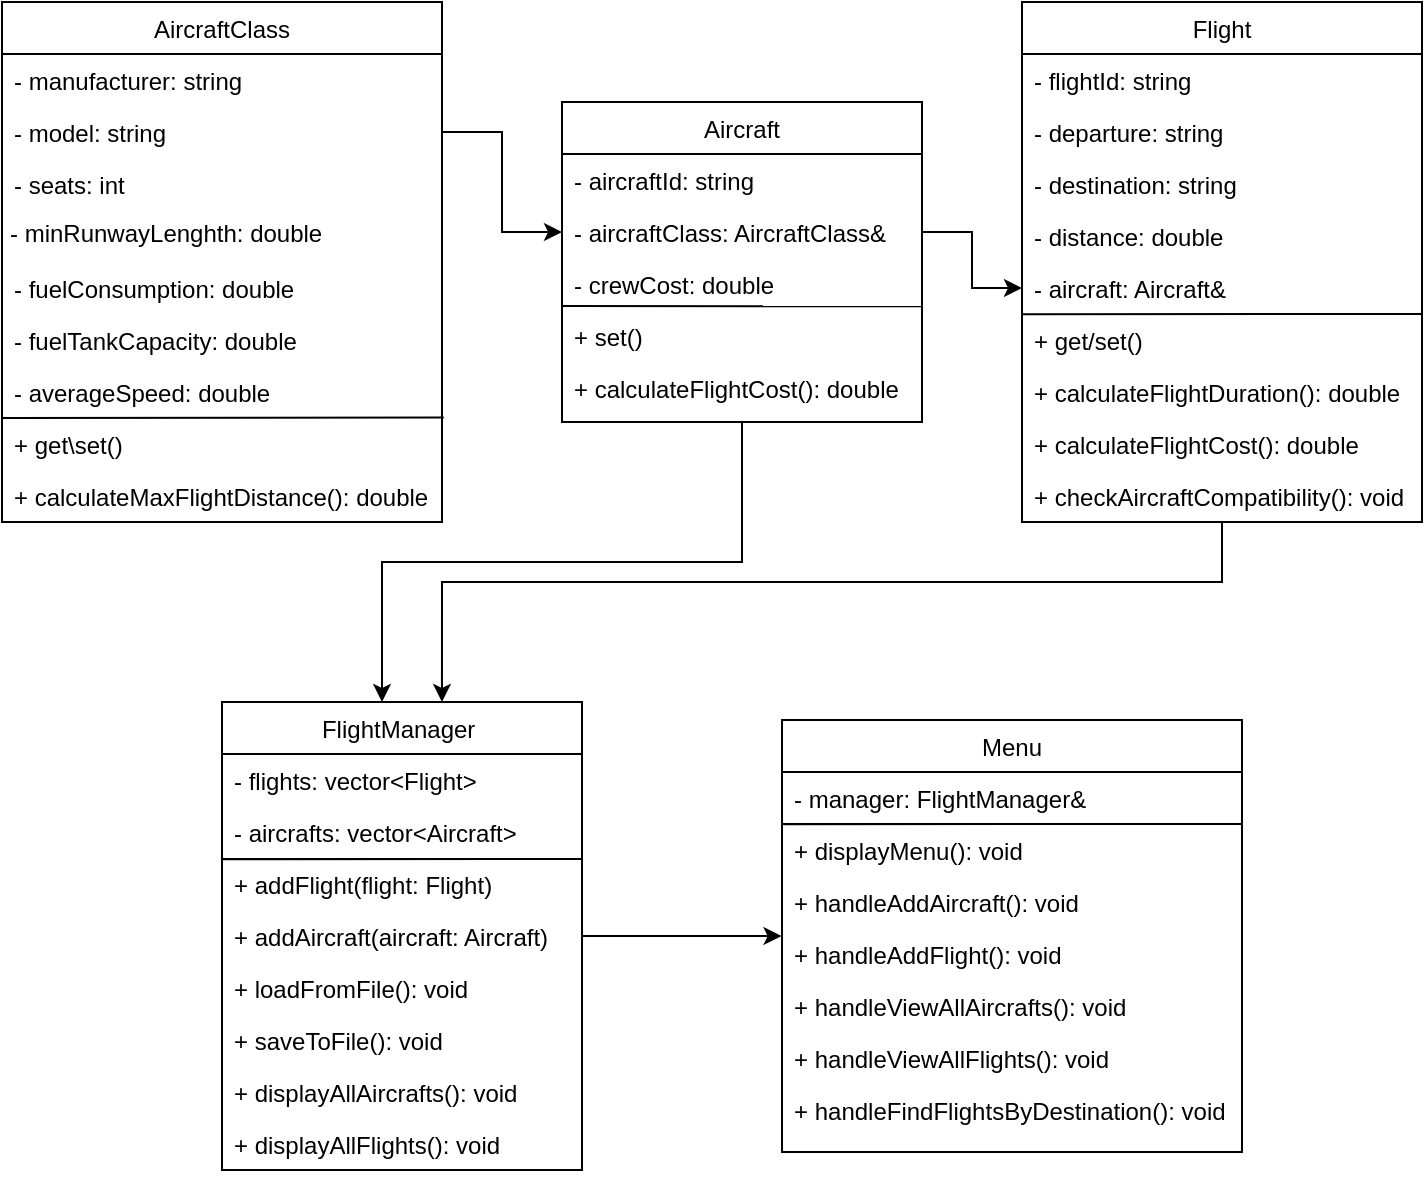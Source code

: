 <mxfile version="25.0.3">
  <diagram id="C5RBs43oDa-KdzZeNtuy" name="Page-1">
    <mxGraphModel dx="1687" dy="973" grid="1" gridSize="10" guides="1" tooltips="1" connect="1" arrows="1" fold="1" page="1" pageScale="1" pageWidth="827" pageHeight="1169" math="0" shadow="0">
      <root>
        <mxCell id="WIyWlLk6GJQsqaUBKTNV-0" />
        <mxCell id="WIyWlLk6GJQsqaUBKTNV-1" parent="WIyWlLk6GJQsqaUBKTNV-0" />
        <mxCell id="zkfFHV4jXpPFQw0GAbJ--0" value="AircraftClass" style="swimlane;fontStyle=0;align=center;verticalAlign=top;childLayout=stackLayout;horizontal=1;startSize=26;horizontalStack=0;resizeParent=1;resizeLast=0;collapsible=1;marginBottom=0;rounded=0;shadow=0;strokeWidth=1;" parent="WIyWlLk6GJQsqaUBKTNV-1" vertex="1">
          <mxGeometry x="20" y="50" width="220" height="260" as="geometry">
            <mxRectangle x="230" y="140" width="160" height="26" as="alternateBounds" />
          </mxGeometry>
        </mxCell>
        <mxCell id="zkfFHV4jXpPFQw0GAbJ--1" value="- manufacturer: string" style="text;align=left;verticalAlign=top;spacingLeft=4;spacingRight=4;overflow=hidden;rotatable=0;points=[[0,0.5],[1,0.5]];portConstraint=eastwest;fontStyle=0" parent="zkfFHV4jXpPFQw0GAbJ--0" vertex="1">
          <mxGeometry y="26" width="220" height="26" as="geometry" />
        </mxCell>
        <mxCell id="zkfFHV4jXpPFQw0GAbJ--2" value="- model: string" style="text;align=left;verticalAlign=top;spacingLeft=4;spacingRight=4;overflow=hidden;rotatable=0;points=[[0,0.5],[1,0.5]];portConstraint=eastwest;rounded=0;shadow=0;html=0;" parent="zkfFHV4jXpPFQw0GAbJ--0" vertex="1">
          <mxGeometry y="52" width="220" height="26" as="geometry" />
        </mxCell>
        <mxCell id="IwD0Bju1GEqMhFnLVucu-9" value="- seats: int" style="text;align=left;verticalAlign=top;spacingLeft=4;spacingRight=4;overflow=hidden;rotatable=0;points=[[0,0.5],[1,0.5]];portConstraint=eastwest;rounded=0;shadow=0;html=0;" vertex="1" parent="zkfFHV4jXpPFQw0GAbJ--0">
          <mxGeometry y="78" width="220" height="26" as="geometry" />
        </mxCell>
        <mxCell id="zkfFHV4jXpPFQw0GAbJ--3" value="- minRunwayLenghth: double" style="text;align=left;verticalAlign=top;spacingLeft=4;spacingRight=-4;overflow=hidden;rotatable=0;points=[[0,0.5],[1,0.5]];portConstraint=eastwest;rounded=0;shadow=0;html=0;spacing=0;spacingBottom=-7;" parent="zkfFHV4jXpPFQw0GAbJ--0" vertex="1">
          <mxGeometry y="104" width="220" height="26" as="geometry" />
        </mxCell>
        <mxCell id="zkfFHV4jXpPFQw0GAbJ--5" value="- fuelConsumption: double" style="text;align=left;verticalAlign=top;spacingLeft=4;spacingRight=4;overflow=hidden;rotatable=0;points=[[0,0.5],[1,0.5]];portConstraint=eastwest;" parent="zkfFHV4jXpPFQw0GAbJ--0" vertex="1">
          <mxGeometry y="130" width="220" height="26" as="geometry" />
        </mxCell>
        <mxCell id="IwD0Bju1GEqMhFnLVucu-11" value="- fuelTankCapacity: double" style="text;align=left;verticalAlign=top;spacingLeft=4;spacingRight=4;overflow=hidden;rotatable=0;points=[[0,0.5],[1,0.5]];portConstraint=eastwest;" vertex="1" parent="zkfFHV4jXpPFQw0GAbJ--0">
          <mxGeometry y="156" width="220" height="26" as="geometry" />
        </mxCell>
        <mxCell id="IwD0Bju1GEqMhFnLVucu-12" value="- averageSpeed: double" style="text;align=left;verticalAlign=top;spacingLeft=4;spacingRight=4;overflow=hidden;rotatable=0;points=[[0,0.5],[1,0.5]];portConstraint=eastwest;" vertex="1" parent="zkfFHV4jXpPFQw0GAbJ--0">
          <mxGeometry y="182" width="220" height="26" as="geometry" />
        </mxCell>
        <mxCell id="IwD0Bju1GEqMhFnLVucu-16" value="" style="endArrow=none;html=1;rounded=0;entryX=0;entryY=0.5;entryDx=0;entryDy=0;exitX=1.004;exitY=0.989;exitDx=0;exitDy=0;exitPerimeter=0;" edge="1" parent="zkfFHV4jXpPFQw0GAbJ--0" source="IwD0Bju1GEqMhFnLVucu-12">
          <mxGeometry width="50" height="50" relative="1" as="geometry">
            <mxPoint x="160" y="208" as="sourcePoint" />
            <mxPoint y="208" as="targetPoint" />
          </mxGeometry>
        </mxCell>
        <mxCell id="IwD0Bju1GEqMhFnLVucu-21" value="+ get\set()" style="text;align=left;verticalAlign=top;spacingLeft=4;spacingRight=4;overflow=hidden;rotatable=0;points=[[0,0.5],[1,0.5]];portConstraint=eastwest;" vertex="1" parent="zkfFHV4jXpPFQw0GAbJ--0">
          <mxGeometry y="208" width="220" height="26" as="geometry" />
        </mxCell>
        <mxCell id="IwD0Bju1GEqMhFnLVucu-22" value="+ calculateMaxFlightDistance(): double" style="text;align=left;verticalAlign=top;spacingLeft=4;spacingRight=4;overflow=hidden;rotatable=0;points=[[0,0.5],[1,0.5]];portConstraint=eastwest;" vertex="1" parent="zkfFHV4jXpPFQw0GAbJ--0">
          <mxGeometry y="234" width="220" height="26" as="geometry" />
        </mxCell>
        <mxCell id="IwD0Bju1GEqMhFnLVucu-55" style="edgeStyle=orthogonalEdgeStyle;rounded=0;orthogonalLoop=1;jettySize=auto;html=1;entryX=0.611;entryY=0;entryDx=0;entryDy=0;entryPerimeter=0;" edge="1" parent="WIyWlLk6GJQsqaUBKTNV-1" source="zkfFHV4jXpPFQw0GAbJ--6" target="zkfFHV4jXpPFQw0GAbJ--13">
          <mxGeometry relative="1" as="geometry">
            <mxPoint x="240" y="390" as="targetPoint" />
            <Array as="points">
              <mxPoint x="630" y="340" />
              <mxPoint x="240" y="340" />
            </Array>
          </mxGeometry>
        </mxCell>
        <mxCell id="zkfFHV4jXpPFQw0GAbJ--6" value="Flight" style="swimlane;fontStyle=0;align=center;verticalAlign=top;childLayout=stackLayout;horizontal=1;startSize=26;horizontalStack=0;resizeParent=1;resizeLast=0;collapsible=1;marginBottom=0;rounded=0;shadow=0;strokeWidth=1;" parent="WIyWlLk6GJQsqaUBKTNV-1" vertex="1">
          <mxGeometry x="530" y="50" width="200" height="260" as="geometry">
            <mxRectangle x="130" y="380" width="160" height="26" as="alternateBounds" />
          </mxGeometry>
        </mxCell>
        <mxCell id="zkfFHV4jXpPFQw0GAbJ--7" value="- flightId: string" style="text;align=left;verticalAlign=top;spacingLeft=4;spacingRight=4;overflow=hidden;rotatable=0;points=[[0,0.5],[1,0.5]];portConstraint=eastwest;" parent="zkfFHV4jXpPFQw0GAbJ--6" vertex="1">
          <mxGeometry y="26" width="200" height="26" as="geometry" />
        </mxCell>
        <mxCell id="zkfFHV4jXpPFQw0GAbJ--8" value="- departure: string" style="text;align=left;verticalAlign=top;spacingLeft=4;spacingRight=4;overflow=hidden;rotatable=0;points=[[0,0.5],[1,0.5]];portConstraint=eastwest;rounded=0;shadow=0;html=0;" parent="zkfFHV4jXpPFQw0GAbJ--6" vertex="1">
          <mxGeometry y="52" width="200" height="26" as="geometry" />
        </mxCell>
        <mxCell id="zkfFHV4jXpPFQw0GAbJ--10" value="- destination: string" style="text;align=left;verticalAlign=top;spacingLeft=4;spacingRight=4;overflow=hidden;rotatable=0;points=[[0,0.5],[1,0.5]];portConstraint=eastwest;fontStyle=0" parent="zkfFHV4jXpPFQw0GAbJ--6" vertex="1">
          <mxGeometry y="78" width="200" height="26" as="geometry" />
        </mxCell>
        <mxCell id="zkfFHV4jXpPFQw0GAbJ--11" value="- distance: double" style="text;align=left;verticalAlign=top;spacingLeft=4;spacingRight=4;overflow=hidden;rotatable=0;points=[[0,0.5],[1,0.5]];portConstraint=eastwest;" parent="zkfFHV4jXpPFQw0GAbJ--6" vertex="1">
          <mxGeometry y="104" width="200" height="26" as="geometry" />
        </mxCell>
        <mxCell id="IwD0Bju1GEqMhFnLVucu-15" value="- aircraft: Aircraft&amp;" style="text;align=left;verticalAlign=top;spacingLeft=4;spacingRight=4;overflow=hidden;rotatable=0;points=[[0,0.5],[1,0.5]];portConstraint=eastwest;fontStyle=0" vertex="1" parent="zkfFHV4jXpPFQw0GAbJ--6">
          <mxGeometry y="130" width="200" height="26" as="geometry" />
        </mxCell>
        <mxCell id="IwD0Bju1GEqMhFnLVucu-29" value="" style="endArrow=none;html=1;rounded=0;entryX=1.001;entryY=1;entryDx=0;entryDy=0;entryPerimeter=0;exitX=0;exitY=1.005;exitDx=0;exitDy=0;exitPerimeter=0;" edge="1" parent="zkfFHV4jXpPFQw0GAbJ--6" source="IwD0Bju1GEqMhFnLVucu-15" target="IwD0Bju1GEqMhFnLVucu-15">
          <mxGeometry width="50" height="50" relative="1" as="geometry">
            <mxPoint y="155" as="sourcePoint" />
            <mxPoint x="60" y="150" as="targetPoint" />
          </mxGeometry>
        </mxCell>
        <mxCell id="IwD0Bju1GEqMhFnLVucu-30" value="+ get/set()" style="text;align=left;verticalAlign=top;spacingLeft=4;spacingRight=4;overflow=hidden;rotatable=0;points=[[0,0.5],[1,0.5]];portConstraint=eastwest;fontStyle=0" vertex="1" parent="zkfFHV4jXpPFQw0GAbJ--6">
          <mxGeometry y="156" width="200" height="26" as="geometry" />
        </mxCell>
        <mxCell id="IwD0Bju1GEqMhFnLVucu-31" value="+ calculateFlightDuration(): double" style="text;align=left;verticalAlign=top;spacingLeft=4;spacingRight=4;overflow=hidden;rotatable=0;points=[[0,0.5],[1,0.5]];portConstraint=eastwest;fontStyle=0" vertex="1" parent="zkfFHV4jXpPFQw0GAbJ--6">
          <mxGeometry y="182" width="200" height="26" as="geometry" />
        </mxCell>
        <mxCell id="IwD0Bju1GEqMhFnLVucu-32" value="+ calculateFlightCost(): double" style="text;align=left;verticalAlign=top;spacingLeft=4;spacingRight=4;overflow=hidden;rotatable=0;points=[[0,0.5],[1,0.5]];portConstraint=eastwest;fontStyle=0" vertex="1" parent="zkfFHV4jXpPFQw0GAbJ--6">
          <mxGeometry y="208" width="200" height="26" as="geometry" />
        </mxCell>
        <mxCell id="IwD0Bju1GEqMhFnLVucu-33" value="+ checkAircraftCompatibility(): void" style="text;align=left;verticalAlign=top;spacingLeft=4;spacingRight=4;overflow=hidden;rotatable=0;points=[[0,0.5],[1,0.5]];portConstraint=eastwest;fontStyle=0" vertex="1" parent="zkfFHV4jXpPFQw0GAbJ--6">
          <mxGeometry y="234" width="200" height="26" as="geometry" />
        </mxCell>
        <mxCell id="zkfFHV4jXpPFQw0GAbJ--13" value="FlightManager " style="swimlane;fontStyle=0;align=center;verticalAlign=top;childLayout=stackLayout;horizontal=1;startSize=26;horizontalStack=0;resizeParent=1;resizeLast=0;collapsible=1;marginBottom=0;rounded=0;shadow=0;strokeWidth=1;" parent="WIyWlLk6GJQsqaUBKTNV-1" vertex="1">
          <mxGeometry x="130" y="400" width="180" height="234" as="geometry">
            <mxRectangle x="340" y="380" width="170" height="26" as="alternateBounds" />
          </mxGeometry>
        </mxCell>
        <mxCell id="zkfFHV4jXpPFQw0GAbJ--14" value="- flights: vector&lt;Flight&gt;" style="text;align=left;verticalAlign=top;spacingLeft=4;spacingRight=4;overflow=hidden;rotatable=0;points=[[0,0.5],[1,0.5]];portConstraint=eastwest;" parent="zkfFHV4jXpPFQw0GAbJ--13" vertex="1">
          <mxGeometry y="26" width="180" height="26" as="geometry" />
        </mxCell>
        <mxCell id="IwD0Bju1GEqMhFnLVucu-17" value="- aircrafts: vector&lt;Aircraft&gt;" style="text;align=left;verticalAlign=top;spacingLeft=4;spacingRight=4;overflow=hidden;rotatable=0;points=[[0,0.5],[1,0.5]];portConstraint=eastwest;" vertex="1" parent="zkfFHV4jXpPFQw0GAbJ--13">
          <mxGeometry y="52" width="180" height="26" as="geometry" />
        </mxCell>
        <mxCell id="IwD0Bju1GEqMhFnLVucu-34" value="" style="endArrow=none;html=1;rounded=0;" edge="1" parent="zkfFHV4jXpPFQw0GAbJ--13">
          <mxGeometry width="50" height="50" relative="1" as="geometry">
            <mxPoint y="78.5" as="sourcePoint" />
            <mxPoint x="160" y="78.5" as="targetPoint" />
          </mxGeometry>
        </mxCell>
        <mxCell id="IwD0Bju1GEqMhFnLVucu-35" value="+ addFlight(flight: Flight)" style="text;align=left;verticalAlign=top;spacingLeft=4;spacingRight=4;overflow=hidden;rotatable=0;points=[[0,0.5],[1,0.5]];portConstraint=eastwest;" vertex="1" parent="zkfFHV4jXpPFQw0GAbJ--13">
          <mxGeometry y="78" width="180" height="26" as="geometry" />
        </mxCell>
        <mxCell id="IwD0Bju1GEqMhFnLVucu-36" value="+ addAircraft(aircraft: Aircraft)" style="text;align=left;verticalAlign=top;spacingLeft=4;spacingRight=4;overflow=hidden;rotatable=0;points=[[0,0.5],[1,0.5]];portConstraint=eastwest;" vertex="1" parent="zkfFHV4jXpPFQw0GAbJ--13">
          <mxGeometry y="104" width="180" height="26" as="geometry" />
        </mxCell>
        <mxCell id="IwD0Bju1GEqMhFnLVucu-37" value="+ loadFromFile(): void" style="text;align=left;verticalAlign=top;spacingLeft=4;spacingRight=4;overflow=hidden;rotatable=0;points=[[0,0.5],[1,0.5]];portConstraint=eastwest;" vertex="1" parent="zkfFHV4jXpPFQw0GAbJ--13">
          <mxGeometry y="130" width="180" height="26" as="geometry" />
        </mxCell>
        <mxCell id="IwD0Bju1GEqMhFnLVucu-38" value="+ saveToFile(): void" style="text;align=left;verticalAlign=top;spacingLeft=4;spacingRight=4;overflow=hidden;rotatable=0;points=[[0,0.5],[1,0.5]];portConstraint=eastwest;" vertex="1" parent="zkfFHV4jXpPFQw0GAbJ--13">
          <mxGeometry y="156" width="180" height="26" as="geometry" />
        </mxCell>
        <mxCell id="IwD0Bju1GEqMhFnLVucu-39" value="+ displayAllAircrafts(): void" style="text;align=left;verticalAlign=top;spacingLeft=4;spacingRight=4;overflow=hidden;rotatable=0;points=[[0,0.5],[1,0.5]];portConstraint=eastwest;" vertex="1" parent="zkfFHV4jXpPFQw0GAbJ--13">
          <mxGeometry y="182" width="180" height="26" as="geometry" />
        </mxCell>
        <mxCell id="IwD0Bju1GEqMhFnLVucu-40" value="+ displayAllFlights(): void" style="text;align=left;verticalAlign=top;spacingLeft=4;spacingRight=4;overflow=hidden;rotatable=0;points=[[0,0.5],[1,0.5]];portConstraint=eastwest;" vertex="1" parent="zkfFHV4jXpPFQw0GAbJ--13">
          <mxGeometry y="208" width="180" height="26" as="geometry" />
        </mxCell>
        <mxCell id="IwD0Bju1GEqMhFnLVucu-41" value="" style="endArrow=none;html=1;rounded=0;entryX=1.001;entryY=0.018;entryDx=0;entryDy=0;entryPerimeter=0;exitX=0.002;exitY=0.023;exitDx=0;exitDy=0;exitPerimeter=0;" edge="1" parent="zkfFHV4jXpPFQw0GAbJ--13" source="IwD0Bju1GEqMhFnLVucu-35" target="IwD0Bju1GEqMhFnLVucu-35">
          <mxGeometry width="50" height="50" relative="1" as="geometry">
            <mxPoint x="56" y="120" as="sourcePoint" />
            <mxPoint x="106" y="70" as="targetPoint" />
          </mxGeometry>
        </mxCell>
        <mxCell id="IwD0Bju1GEqMhFnLVucu-54" style="edgeStyle=orthogonalEdgeStyle;rounded=0;orthogonalLoop=1;jettySize=auto;html=1;exitX=0.5;exitY=1;exitDx=0;exitDy=0;" edge="1" parent="WIyWlLk6GJQsqaUBKTNV-1" source="zkfFHV4jXpPFQw0GAbJ--17" target="zkfFHV4jXpPFQw0GAbJ--13">
          <mxGeometry relative="1" as="geometry">
            <Array as="points">
              <mxPoint x="390" y="330" />
              <mxPoint x="210" y="330" />
            </Array>
          </mxGeometry>
        </mxCell>
        <mxCell id="zkfFHV4jXpPFQw0GAbJ--17" value="Aircraft" style="swimlane;fontStyle=0;align=center;verticalAlign=top;childLayout=stackLayout;horizontal=1;startSize=26;horizontalStack=0;resizeParent=1;resizeLast=0;collapsible=1;marginBottom=0;rounded=0;shadow=0;strokeWidth=1;" parent="WIyWlLk6GJQsqaUBKTNV-1" vertex="1">
          <mxGeometry x="300" y="100" width="180" height="160" as="geometry">
            <mxRectangle x="550" y="140" width="160" height="26" as="alternateBounds" />
          </mxGeometry>
        </mxCell>
        <mxCell id="zkfFHV4jXpPFQw0GAbJ--18" value="- aircraftId: string" style="text;align=left;verticalAlign=top;spacingLeft=4;spacingRight=4;overflow=hidden;rotatable=0;points=[[0,0.5],[1,0.5]];portConstraint=eastwest;" parent="zkfFHV4jXpPFQw0GAbJ--17" vertex="1">
          <mxGeometry y="26" width="180" height="26" as="geometry" />
        </mxCell>
        <mxCell id="zkfFHV4jXpPFQw0GAbJ--19" value="- aircraftClass: AircraftClass&amp;" style="text;align=left;verticalAlign=top;spacingLeft=4;spacingRight=4;overflow=hidden;rotatable=0;points=[[0,0.5],[1,0.5]];portConstraint=eastwest;rounded=0;shadow=0;html=0;" parent="zkfFHV4jXpPFQw0GAbJ--17" vertex="1">
          <mxGeometry y="52" width="180" height="26" as="geometry" />
        </mxCell>
        <mxCell id="zkfFHV4jXpPFQw0GAbJ--20" value="- crewCost: double" style="text;align=left;verticalAlign=top;spacingLeft=4;spacingRight=4;overflow=hidden;rotatable=0;points=[[0,0.5],[1,0.5]];portConstraint=eastwest;rounded=0;shadow=0;html=0;" parent="zkfFHV4jXpPFQw0GAbJ--17" vertex="1">
          <mxGeometry y="78" width="180" height="26" as="geometry" />
        </mxCell>
        <mxCell id="IwD0Bju1GEqMhFnLVucu-24" value="" style="endArrow=none;html=1;rounded=0;entryX=0.999;entryY=0.929;entryDx=0;entryDy=0;entryPerimeter=0;" edge="1" parent="zkfFHV4jXpPFQw0GAbJ--17" target="zkfFHV4jXpPFQw0GAbJ--20">
          <mxGeometry width="50" height="50" relative="1" as="geometry">
            <mxPoint y="102" as="sourcePoint" />
            <mxPoint x="160" y="106" as="targetPoint" />
          </mxGeometry>
        </mxCell>
        <mxCell id="IwD0Bju1GEqMhFnLVucu-26" value="+ set()" style="text;align=left;verticalAlign=top;spacingLeft=4;spacingRight=4;overflow=hidden;rotatable=0;points=[[0,0.5],[1,0.5]];portConstraint=eastwest;rounded=0;shadow=0;html=0;" vertex="1" parent="zkfFHV4jXpPFQw0GAbJ--17">
          <mxGeometry y="104" width="180" height="26" as="geometry" />
        </mxCell>
        <mxCell id="IwD0Bju1GEqMhFnLVucu-27" value="+ calculateFlightCost(): double" style="text;align=left;verticalAlign=top;spacingLeft=4;spacingRight=4;overflow=hidden;rotatable=0;points=[[0,0.5],[1,0.5]];portConstraint=eastwest;rounded=0;shadow=0;html=0;" vertex="1" parent="zkfFHV4jXpPFQw0GAbJ--17">
          <mxGeometry y="130" width="180" height="26" as="geometry" />
        </mxCell>
        <mxCell id="IwD0Bju1GEqMhFnLVucu-0" value="Menu&#xa;" style="swimlane;fontStyle=0;align=center;verticalAlign=top;childLayout=stackLayout;horizontal=1;startSize=26;horizontalStack=0;resizeParent=1;resizeLast=0;collapsible=1;marginBottom=0;rounded=0;shadow=0;strokeWidth=1;" vertex="1" parent="WIyWlLk6GJQsqaUBKTNV-1">
          <mxGeometry x="410" y="409" width="230" height="216" as="geometry">
            <mxRectangle x="560" y="330" width="160" height="26" as="alternateBounds" />
          </mxGeometry>
        </mxCell>
        <mxCell id="IwD0Bju1GEqMhFnLVucu-42" value="- manager: FlightManager&amp;" style="text;align=left;verticalAlign=top;spacingLeft=4;spacingRight=4;overflow=hidden;rotatable=0;points=[[0,0.5],[1,0.5]];portConstraint=eastwest;" vertex="1" parent="IwD0Bju1GEqMhFnLVucu-0">
          <mxGeometry y="26" width="230" height="26" as="geometry" />
        </mxCell>
        <mxCell id="IwD0Bju1GEqMhFnLVucu-44" value="" style="endArrow=none;html=1;rounded=0;exitX=0.004;exitY=1.003;exitDx=0;exitDy=0;exitPerimeter=0;" edge="1" parent="IwD0Bju1GEqMhFnLVucu-0" source="IwD0Bju1GEqMhFnLVucu-42">
          <mxGeometry width="50" height="50" relative="1" as="geometry">
            <mxPoint x="110" y="102" as="sourcePoint" />
            <mxPoint x="160" y="52" as="targetPoint" />
          </mxGeometry>
        </mxCell>
        <mxCell id="IwD0Bju1GEqMhFnLVucu-45" value="+ displayMenu(): void" style="text;align=left;verticalAlign=top;spacingLeft=4;spacingRight=4;overflow=hidden;rotatable=0;points=[[0,0.5],[1,0.5]];portConstraint=eastwest;" vertex="1" parent="IwD0Bju1GEqMhFnLVucu-0">
          <mxGeometry y="52" width="230" height="26" as="geometry" />
        </mxCell>
        <mxCell id="IwD0Bju1GEqMhFnLVucu-46" value="+ handleAddAircraft(): void" style="text;align=left;verticalAlign=top;spacingLeft=4;spacingRight=4;overflow=hidden;rotatable=0;points=[[0,0.5],[1,0.5]];portConstraint=eastwest;" vertex="1" parent="IwD0Bju1GEqMhFnLVucu-0">
          <mxGeometry y="78" width="230" height="26" as="geometry" />
        </mxCell>
        <mxCell id="IwD0Bju1GEqMhFnLVucu-47" value="+ handleAddFlight(): void" style="text;align=left;verticalAlign=top;spacingLeft=4;spacingRight=4;overflow=hidden;rotatable=0;points=[[0,0.5],[1,0.5]];portConstraint=eastwest;" vertex="1" parent="IwD0Bju1GEqMhFnLVucu-0">
          <mxGeometry y="104" width="230" height="26" as="geometry" />
        </mxCell>
        <mxCell id="IwD0Bju1GEqMhFnLVucu-48" value="+ handleViewAllAircrafts(): void" style="text;align=left;verticalAlign=top;spacingLeft=4;spacingRight=4;overflow=hidden;rotatable=0;points=[[0,0.5],[1,0.5]];portConstraint=eastwest;" vertex="1" parent="IwD0Bju1GEqMhFnLVucu-0">
          <mxGeometry y="130" width="230" height="26" as="geometry" />
        </mxCell>
        <mxCell id="IwD0Bju1GEqMhFnLVucu-49" value="+ handleViewAllFlights(): void" style="text;align=left;verticalAlign=top;spacingLeft=4;spacingRight=4;overflow=hidden;rotatable=0;points=[[0,0.5],[1,0.5]];portConstraint=eastwest;" vertex="1" parent="IwD0Bju1GEqMhFnLVucu-0">
          <mxGeometry y="156" width="230" height="26" as="geometry" />
        </mxCell>
        <mxCell id="IwD0Bju1GEqMhFnLVucu-50" value="+ handleFindFlightsByDestination(): void" style="text;align=left;verticalAlign=top;spacingLeft=4;spacingRight=4;overflow=hidden;rotatable=0;points=[[0,0.5],[1,0.5]];portConstraint=eastwest;" vertex="1" parent="IwD0Bju1GEqMhFnLVucu-0">
          <mxGeometry y="182" width="230" height="26" as="geometry" />
        </mxCell>
        <mxCell id="IwD0Bju1GEqMhFnLVucu-51" value="" style="endArrow=none;html=1;rounded=0;entryX=0.999;entryY=-0.002;entryDx=0;entryDy=0;entryPerimeter=0;exitX=-0.002;exitY=-0.002;exitDx=0;exitDy=0;exitPerimeter=0;" edge="1" parent="IwD0Bju1GEqMhFnLVucu-0" source="IwD0Bju1GEqMhFnLVucu-45" target="IwD0Bju1GEqMhFnLVucu-45">
          <mxGeometry width="50" height="50" relative="1" as="geometry">
            <mxPoint x="120" y="110" as="sourcePoint" />
            <mxPoint x="170" y="60" as="targetPoint" />
          </mxGeometry>
        </mxCell>
        <mxCell id="IwD0Bju1GEqMhFnLVucu-52" style="edgeStyle=orthogonalEdgeStyle;rounded=0;orthogonalLoop=1;jettySize=auto;html=1;exitX=1;exitY=0.5;exitDx=0;exitDy=0;entryX=0;entryY=0.5;entryDx=0;entryDy=0;" edge="1" parent="WIyWlLk6GJQsqaUBKTNV-1" source="zkfFHV4jXpPFQw0GAbJ--2" target="zkfFHV4jXpPFQw0GAbJ--19">
          <mxGeometry relative="1" as="geometry" />
        </mxCell>
        <mxCell id="IwD0Bju1GEqMhFnLVucu-57" style="edgeStyle=orthogonalEdgeStyle;rounded=0;orthogonalLoop=1;jettySize=auto;html=1;entryX=-0.001;entryY=0.156;entryDx=0;entryDy=0;entryPerimeter=0;" edge="1" parent="WIyWlLk6GJQsqaUBKTNV-1" source="zkfFHV4jXpPFQw0GAbJ--13" target="IwD0Bju1GEqMhFnLVucu-47">
          <mxGeometry relative="1" as="geometry">
            <mxPoint x="408" y="517" as="targetPoint" />
          </mxGeometry>
        </mxCell>
        <mxCell id="IwD0Bju1GEqMhFnLVucu-59" style="edgeStyle=orthogonalEdgeStyle;rounded=0;orthogonalLoop=1;jettySize=auto;html=1;exitX=1;exitY=0.5;exitDx=0;exitDy=0;entryX=0;entryY=0.5;entryDx=0;entryDy=0;" edge="1" parent="WIyWlLk6GJQsqaUBKTNV-1" source="zkfFHV4jXpPFQw0GAbJ--19" target="IwD0Bju1GEqMhFnLVucu-15">
          <mxGeometry relative="1" as="geometry" />
        </mxCell>
      </root>
    </mxGraphModel>
  </diagram>
</mxfile>
